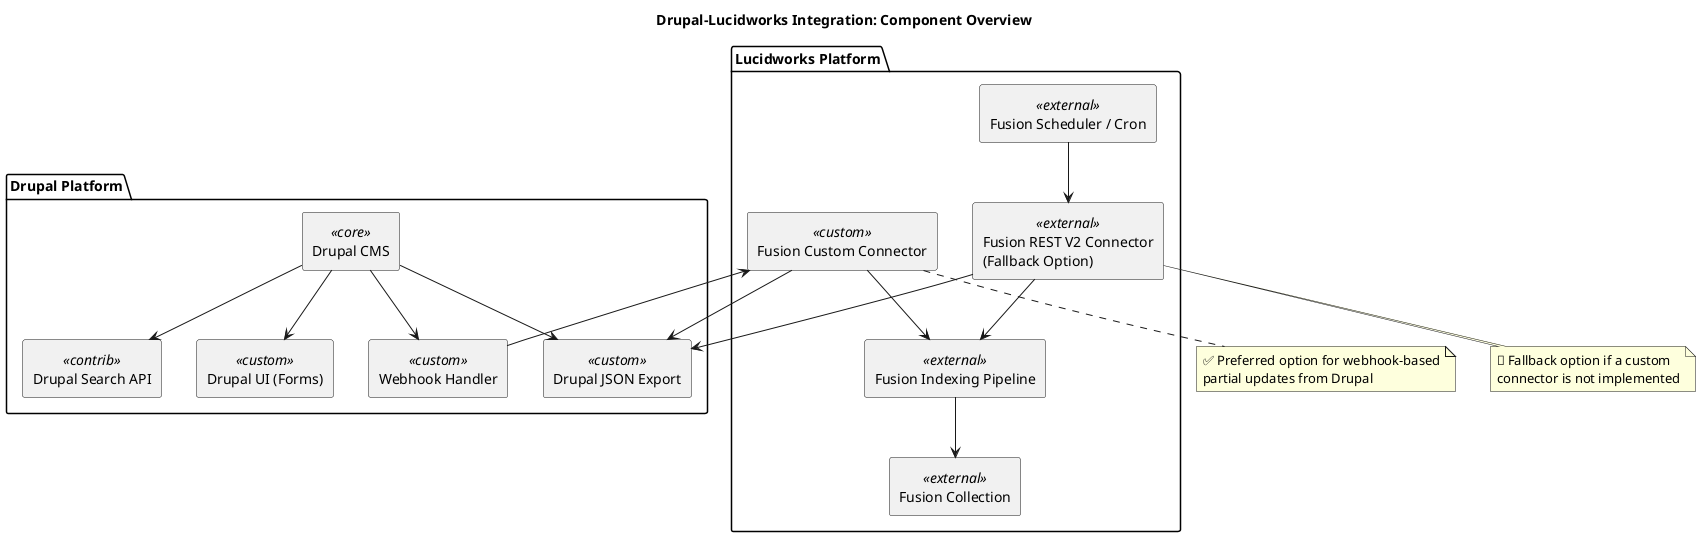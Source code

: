 @startuml

/' 
@id: COMP-001
@file: COMP-001--drupal-lucidworks-architecture.puml
@title: System Component Diagram – Drupal + Lucidworks Integration
@type: component
@description: Overview of system components across Drupal and Lucidworks platforms, highlighting integration points and responsibilities.
@related: ING-001 → ING-006
'/

title Drupal–Lucidworks Integration: Component Overview

skinparam componentStyle rectangle

package "Lucidworks Platform" {
  [Fusion REST V2 Connector\n(Fallback Option)] as RestV2 <<external>>
  [Fusion Custom Connector] as CustomConnector <<custom>>
  [Fusion Indexing Pipeline] <<external>>
  [Fusion Collection] <<external>>
  [Fusion Scheduler / Cron] <<external>>
}

package "Drupal Platform" {
  [Drupal CMS] <<core>>
  [Drupal UI (Forms)] <<custom>>
  [Drupal Search API] <<contrib>>
  [Drupal JSON Export] <<custom>>
  [Webhook Handler] <<custom>>
}

[Drupal CMS] --> [Drupal UI (Forms)]
[Drupal CMS] --> [Drupal Search API]
[Drupal CMS] --> [Drupal JSON Export]
[Drupal CMS] --> [Webhook Handler]

[Webhook Handler] --> CustomConnector
[Fusion Scheduler / Cron] --> RestV2

RestV2 --> [Drupal JSON Export]
CustomConnector --> [Drupal JSON Export]

RestV2 --> [Fusion Indexing Pipeline]
CustomConnector --> [Fusion Indexing Pipeline]
[Fusion Indexing Pipeline] --> [Fusion Collection]

note bottom of RestV2
  🔁 Fallback option if a custom
  connector is not implemented
end note

note bottom of CustomConnector
  ✅ Preferred option for webhook-based
  partial updates from Drupal
end note

@enduml